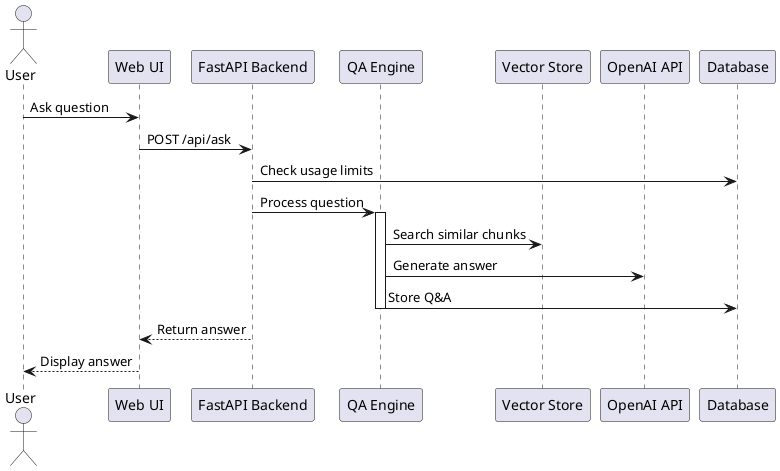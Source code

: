 
@startuml Question Answering Flow
actor User
participant "Web UI" as UI
participant "FastAPI Backend" as API
participant "QA Engine" as QA
participant "Vector Store" as VS
participant "OpenAI API" as OpenAI
participant "Database" as DB

User -> UI: Ask question
UI -> API: POST /api/ask
API -> DB: Check usage limits
API -> QA: Process question
activate QA
QA -> VS: Search similar chunks
QA -> OpenAI: Generate answer
QA -> DB: Store Q&A
deactivate QA
API --> UI: Return answer
UI --> User: Display answer

@enduml
